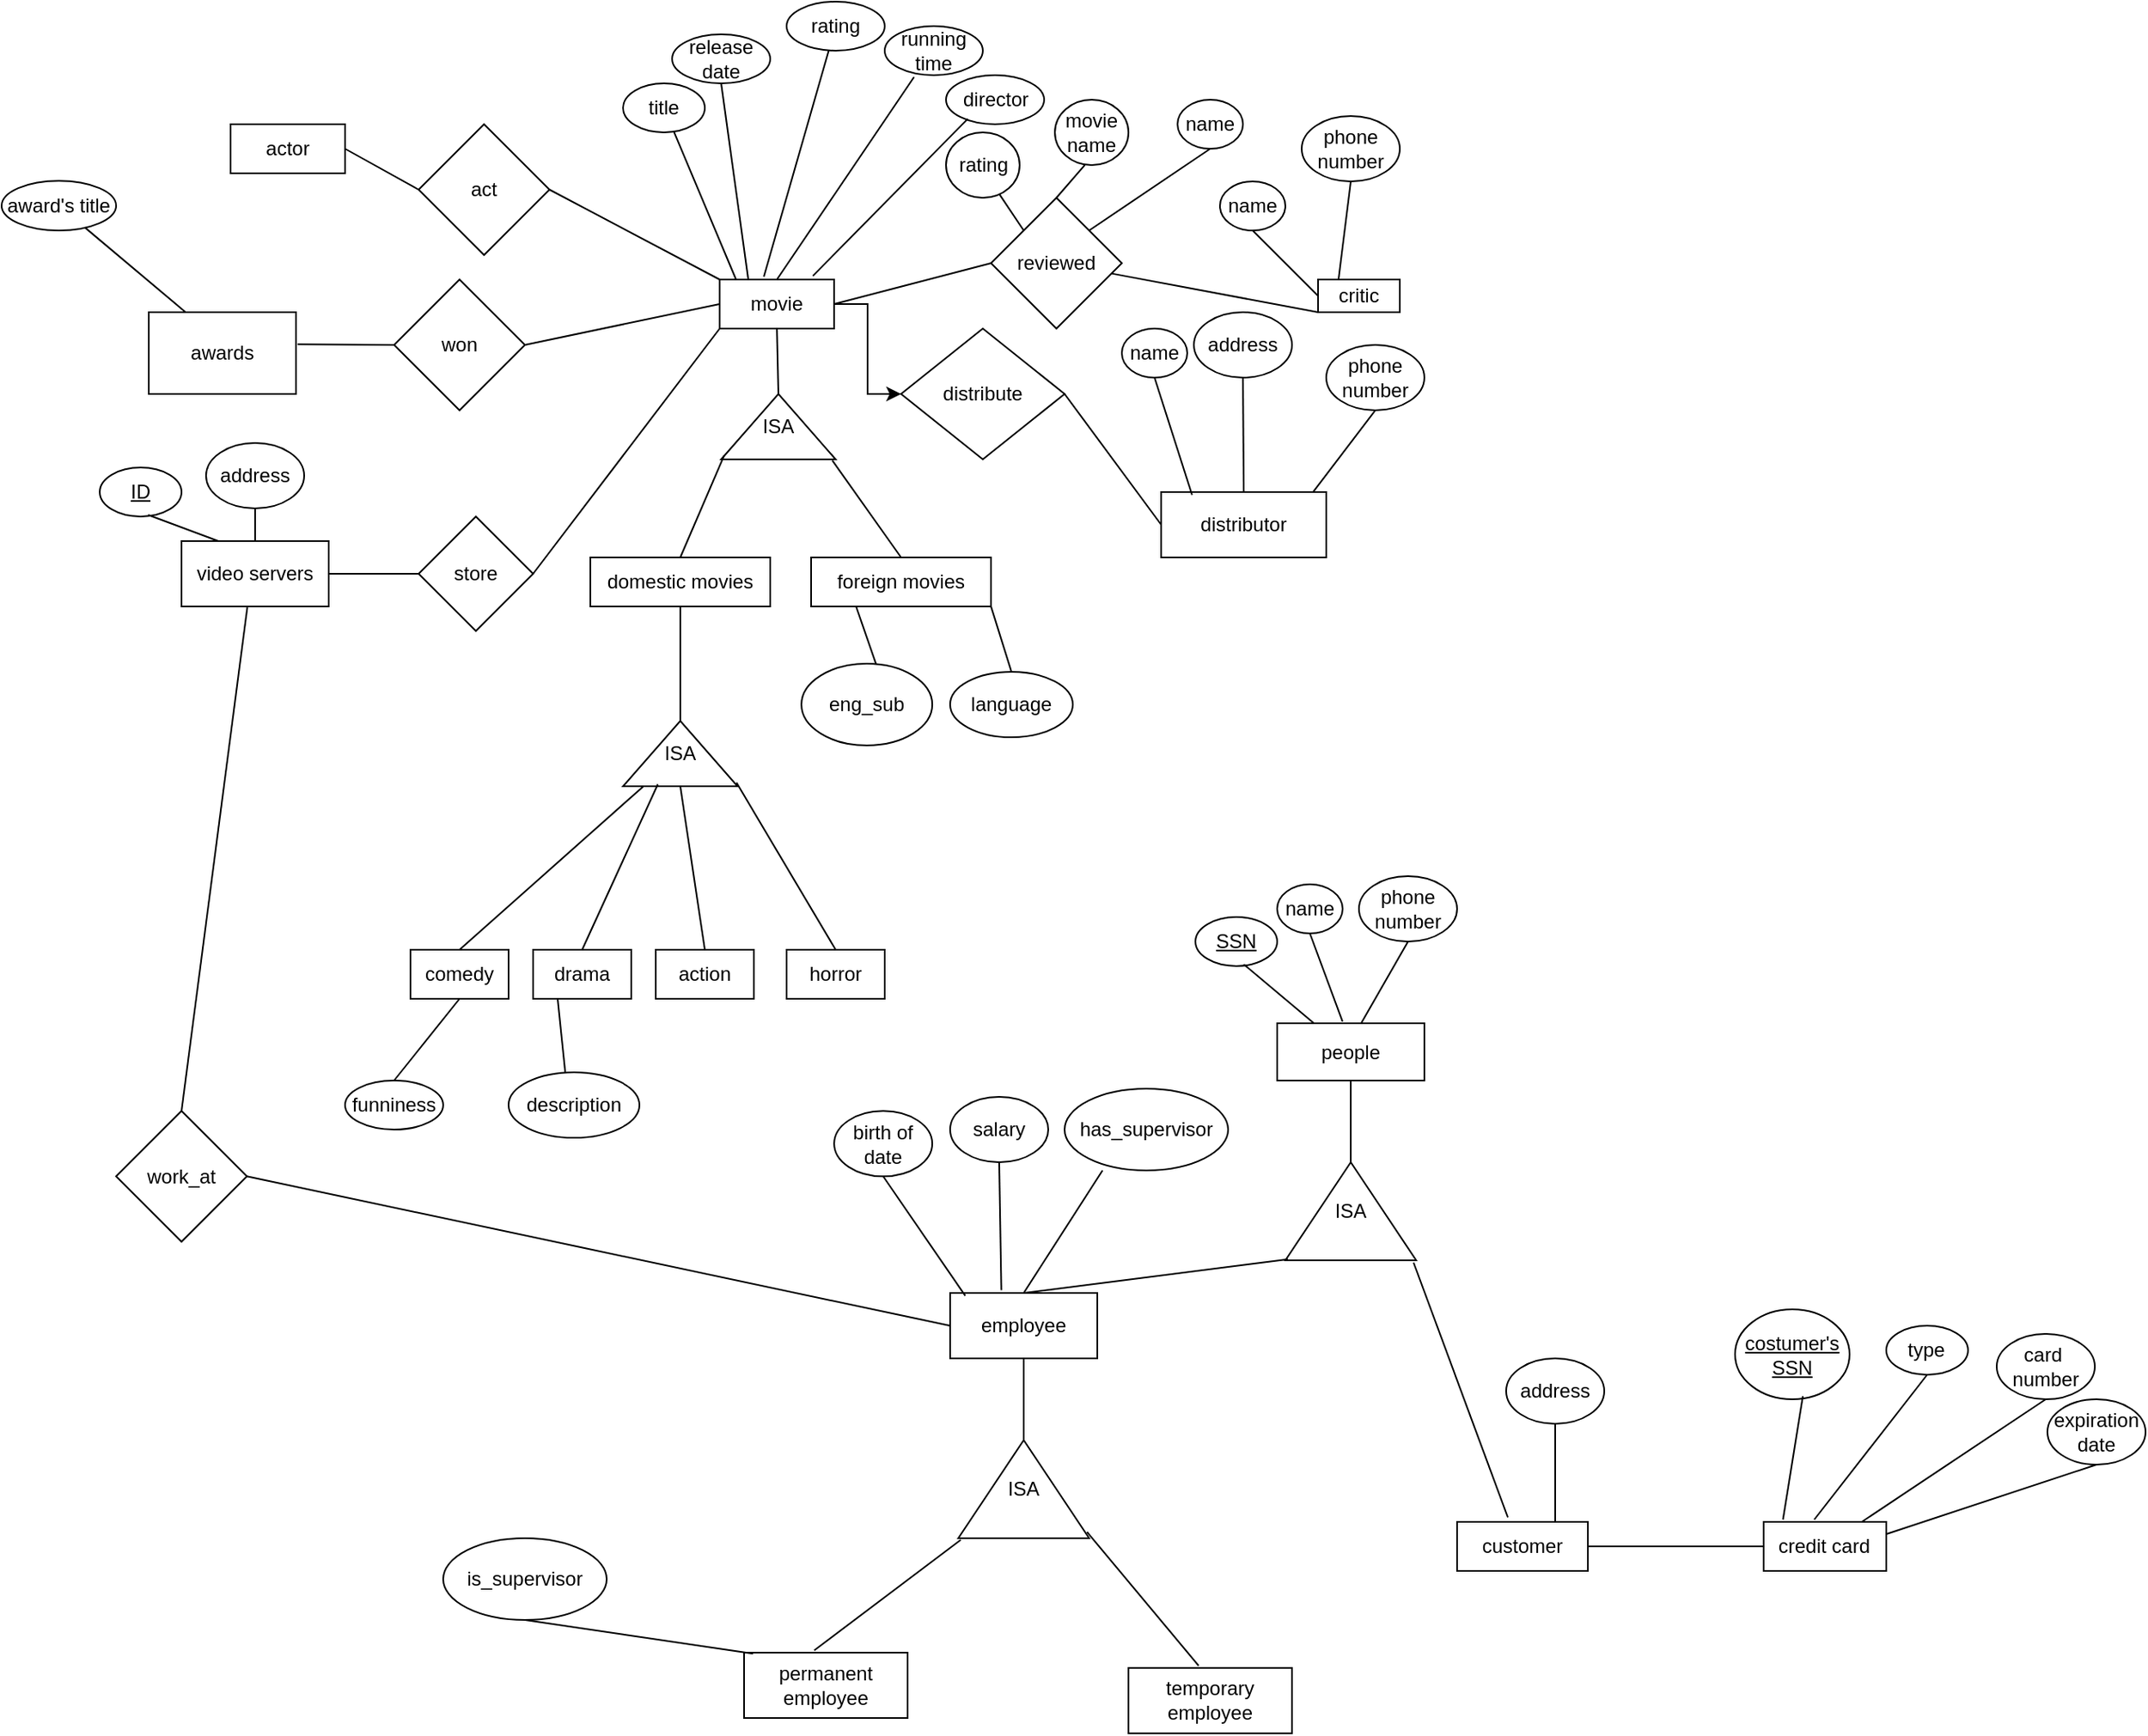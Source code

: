 <mxfile version="21.1.1" type="github">
  <diagram name="第1頁" id="P9BM3nfEhgbrT5ptWXJF">
    <mxGraphModel dx="1198" dy="601" grid="1" gridSize="10" guides="1" tooltips="1" connect="1" arrows="1" fold="1" page="1" pageScale="1" pageWidth="827" pageHeight="1169" math="0" shadow="0">
      <root>
        <mxCell id="0" />
        <mxCell id="1" parent="0" />
        <mxCell id="3KgX_dlSJIxUzlRzkm22-97" value="" style="edgeStyle=orthogonalEdgeStyle;rounded=0;orthogonalLoop=1;jettySize=auto;html=1;" parent="1" source="3KgX_dlSJIxUzlRzkm22-1" target="3KgX_dlSJIxUzlRzkm22-96" edge="1">
          <mxGeometry relative="1" as="geometry" />
        </mxCell>
        <mxCell id="3KgX_dlSJIxUzlRzkm22-1" value="movie" style="rounded=0;whiteSpace=wrap;html=1;" parent="1" vertex="1">
          <mxGeometry x="349.08" y="370" width="70" height="30" as="geometry" />
        </mxCell>
        <mxCell id="3KgX_dlSJIxUzlRzkm22-2" value="title" style="ellipse;whiteSpace=wrap;html=1;" parent="1" vertex="1">
          <mxGeometry x="290" y="250" width="50" height="30" as="geometry" />
        </mxCell>
        <mxCell id="3KgX_dlSJIxUzlRzkm22-4" value="" style="endArrow=none;html=1;rounded=0;exitX=0.143;exitY=0;exitDx=0;exitDy=0;exitPerimeter=0;" parent="1" source="3KgX_dlSJIxUzlRzkm22-1" target="3KgX_dlSJIxUzlRzkm22-2" edge="1">
          <mxGeometry width="50" height="50" relative="1" as="geometry">
            <mxPoint x="380" y="420" as="sourcePoint" />
            <mxPoint x="430" y="370" as="targetPoint" />
          </mxGeometry>
        </mxCell>
        <mxCell id="3KgX_dlSJIxUzlRzkm22-5" value="release date" style="ellipse;whiteSpace=wrap;html=1;" parent="1" vertex="1">
          <mxGeometry x="320" y="220" width="60" height="30" as="geometry" />
        </mxCell>
        <mxCell id="3KgX_dlSJIxUzlRzkm22-6" value="" style="endArrow=none;html=1;rounded=0;entryX=0.5;entryY=1;entryDx=0;entryDy=0;exitX=0.25;exitY=0;exitDx=0;exitDy=0;" parent="1" source="3KgX_dlSJIxUzlRzkm22-1" target="3KgX_dlSJIxUzlRzkm22-5" edge="1">
          <mxGeometry width="50" height="50" relative="1" as="geometry">
            <mxPoint x="370" y="360" as="sourcePoint" />
            <mxPoint x="326" y="328" as="targetPoint" />
          </mxGeometry>
        </mxCell>
        <mxCell id="3KgX_dlSJIxUzlRzkm22-7" value="rating" style="ellipse;whiteSpace=wrap;html=1;" parent="1" vertex="1">
          <mxGeometry x="390" y="200" width="60" height="30" as="geometry" />
        </mxCell>
        <mxCell id="3KgX_dlSJIxUzlRzkm22-8" value="" style="endArrow=none;html=1;rounded=0;exitX=0.386;exitY=-0.057;exitDx=0;exitDy=0;exitPerimeter=0;" parent="1" source="3KgX_dlSJIxUzlRzkm22-1" target="3KgX_dlSJIxUzlRzkm22-7" edge="1">
          <mxGeometry width="50" height="50" relative="1" as="geometry">
            <mxPoint x="378" y="380" as="sourcePoint" />
            <mxPoint x="370" y="310" as="targetPoint" />
          </mxGeometry>
        </mxCell>
        <mxCell id="3KgX_dlSJIxUzlRzkm22-9" value="running time" style="ellipse;whiteSpace=wrap;html=1;" parent="1" vertex="1">
          <mxGeometry x="450" y="215" width="60" height="30" as="geometry" />
        </mxCell>
        <mxCell id="3KgX_dlSJIxUzlRzkm22-10" value="" style="endArrow=none;html=1;rounded=0;entryX=0.299;entryY=1.038;entryDx=0;entryDy=0;entryPerimeter=0;exitX=0.5;exitY=0;exitDx=0;exitDy=0;" parent="1" source="3KgX_dlSJIxUzlRzkm22-1" target="3KgX_dlSJIxUzlRzkm22-9" edge="1">
          <mxGeometry width="50" height="50" relative="1" as="geometry">
            <mxPoint x="390" y="360" as="sourcePoint" />
            <mxPoint x="430" y="280" as="targetPoint" />
          </mxGeometry>
        </mxCell>
        <mxCell id="3KgX_dlSJIxUzlRzkm22-11" value="director" style="ellipse;whiteSpace=wrap;html=1;" parent="1" vertex="1">
          <mxGeometry x="487.5" y="245" width="60" height="30" as="geometry" />
        </mxCell>
        <mxCell id="3KgX_dlSJIxUzlRzkm22-12" value="" style="endArrow=none;html=1;rounded=0;entryX=0.222;entryY=0.889;entryDx=0;entryDy=0;entryPerimeter=0;exitX=0.814;exitY=-0.073;exitDx=0;exitDy=0;exitPerimeter=0;" parent="1" source="3KgX_dlSJIxUzlRzkm22-1" target="3KgX_dlSJIxUzlRzkm22-11" edge="1">
          <mxGeometry width="50" height="50" relative="1" as="geometry">
            <mxPoint x="380" y="330" as="sourcePoint" />
            <mxPoint x="430" y="280" as="targetPoint" />
          </mxGeometry>
        </mxCell>
        <mxCell id="3KgX_dlSJIxUzlRzkm22-13" value="ISA" style="triangle;whiteSpace=wrap;html=1;direction=north;" parent="1" vertex="1">
          <mxGeometry x="350" y="440" width="70" height="40" as="geometry" />
        </mxCell>
        <mxCell id="3KgX_dlSJIxUzlRzkm22-14" value="" style="endArrow=none;html=1;rounded=0;entryX=0.5;entryY=1;entryDx=0;entryDy=0;exitX=1;exitY=0.5;exitDx=0;exitDy=0;" parent="1" source="3KgX_dlSJIxUzlRzkm22-13" target="3KgX_dlSJIxUzlRzkm22-1" edge="1">
          <mxGeometry width="50" height="50" relative="1" as="geometry">
            <mxPoint x="380" y="480" as="sourcePoint" />
            <mxPoint x="430" y="430" as="targetPoint" />
          </mxGeometry>
        </mxCell>
        <mxCell id="3KgX_dlSJIxUzlRzkm22-15" value="" style="endArrow=none;html=1;rounded=0;entryX=0.055;entryY=0.025;entryDx=0;entryDy=0;entryPerimeter=0;exitX=0.5;exitY=0;exitDx=0;exitDy=0;" parent="1" source="3KgX_dlSJIxUzlRzkm22-17" target="3KgX_dlSJIxUzlRzkm22-13" edge="1">
          <mxGeometry width="50" height="50" relative="1" as="geometry">
            <mxPoint x="290" y="540" as="sourcePoint" />
            <mxPoint x="430" y="430" as="targetPoint" />
          </mxGeometry>
        </mxCell>
        <mxCell id="3KgX_dlSJIxUzlRzkm22-16" value="" style="endArrow=none;html=1;rounded=0;entryX=-0.017;entryY=0.971;entryDx=0;entryDy=0;entryPerimeter=0;exitX=0.5;exitY=0;exitDx=0;exitDy=0;" parent="1" source="3KgX_dlSJIxUzlRzkm22-18" target="3KgX_dlSJIxUzlRzkm22-13" edge="1">
          <mxGeometry width="50" height="50" relative="1" as="geometry">
            <mxPoint x="440" y="520" as="sourcePoint" />
            <mxPoint x="362" y="488" as="targetPoint" />
          </mxGeometry>
        </mxCell>
        <mxCell id="3KgX_dlSJIxUzlRzkm22-17" value="domestic&amp;nbsp;movies" style="rounded=0;whiteSpace=wrap;html=1;" parent="1" vertex="1">
          <mxGeometry x="270" y="540" width="110" height="30" as="geometry" />
        </mxCell>
        <mxCell id="3KgX_dlSJIxUzlRzkm22-18" value="foreign&amp;nbsp;movies" style="rounded=0;whiteSpace=wrap;html=1;" parent="1" vertex="1">
          <mxGeometry x="405" y="540" width="110" height="30" as="geometry" />
        </mxCell>
        <mxCell id="3KgX_dlSJIxUzlRzkm22-19" value="ISA" style="triangle;whiteSpace=wrap;html=1;direction=north;" parent="1" vertex="1">
          <mxGeometry x="290" y="640" width="70" height="40" as="geometry" />
        </mxCell>
        <mxCell id="3KgX_dlSJIxUzlRzkm22-20" value="" style="endArrow=none;html=1;rounded=0;entryX=0.5;entryY=1;entryDx=0;entryDy=0;exitX=1;exitY=0.5;exitDx=0;exitDy=0;" parent="1" source="3KgX_dlSJIxUzlRzkm22-19" target="3KgX_dlSJIxUzlRzkm22-17" edge="1">
          <mxGeometry width="50" height="50" relative="1" as="geometry">
            <mxPoint x="310" y="700" as="sourcePoint" />
            <mxPoint x="160" y="580" as="targetPoint" />
          </mxGeometry>
        </mxCell>
        <mxCell id="3KgX_dlSJIxUzlRzkm22-21" value="" style="endArrow=none;html=1;rounded=0;entryX=-0.005;entryY=0.175;entryDx=0;entryDy=0;entryPerimeter=0;exitX=0.5;exitY=0;exitDx=0;exitDy=0;" parent="1" source="3KgX_dlSJIxUzlRzkm22-22" target="3KgX_dlSJIxUzlRzkm22-19" edge="1">
          <mxGeometry width="50" height="50" relative="1" as="geometry">
            <mxPoint x="240" y="742" as="sourcePoint" />
            <mxPoint x="302" y="680" as="targetPoint" />
          </mxGeometry>
        </mxCell>
        <mxCell id="3KgX_dlSJIxUzlRzkm22-22" value="comedy" style="rounded=0;whiteSpace=wrap;html=1;" parent="1" vertex="1">
          <mxGeometry x="160" y="780" width="60" height="30" as="geometry" />
        </mxCell>
        <mxCell id="3KgX_dlSJIxUzlRzkm22-23" value="" style="endArrow=none;html=1;rounded=0;exitX=0.5;exitY=0;exitDx=0;exitDy=0;entryX=0.031;entryY=0.304;entryDx=0;entryDy=0;entryPerimeter=0;" parent="1" source="3KgX_dlSJIxUzlRzkm22-24" target="3KgX_dlSJIxUzlRzkm22-19" edge="1">
          <mxGeometry width="50" height="50" relative="1" as="geometry">
            <mxPoint x="315" y="772.32" as="sourcePoint" />
            <mxPoint x="290" y="710" as="targetPoint" />
          </mxGeometry>
        </mxCell>
        <mxCell id="3KgX_dlSJIxUzlRzkm22-24" value="drama" style="rounded=0;whiteSpace=wrap;html=1;" parent="1" vertex="1">
          <mxGeometry x="235" y="780" width="60" height="30" as="geometry" />
        </mxCell>
        <mxCell id="3KgX_dlSJIxUzlRzkm22-25" value="" style="endArrow=none;html=1;rounded=0;exitX=0.5;exitY=0;exitDx=0;exitDy=0;entryX=0;entryY=0.5;entryDx=0;entryDy=0;" parent="1" source="3KgX_dlSJIxUzlRzkm22-26" target="3KgX_dlSJIxUzlRzkm22-19" edge="1">
          <mxGeometry width="50" height="50" relative="1" as="geometry">
            <mxPoint x="325" y="782.32" as="sourcePoint" />
            <mxPoint x="301" y="689" as="targetPoint" />
          </mxGeometry>
        </mxCell>
        <mxCell id="3KgX_dlSJIxUzlRzkm22-26" value="action" style="rounded=0;whiteSpace=wrap;html=1;" parent="1" vertex="1">
          <mxGeometry x="310" y="780" width="60" height="30" as="geometry" />
        </mxCell>
        <mxCell id="3KgX_dlSJIxUzlRzkm22-27" value="" style="endArrow=none;html=1;rounded=0;exitX=0.5;exitY=0;exitDx=0;exitDy=0;entryX=0.055;entryY=0.991;entryDx=0;entryDy=0;entryPerimeter=0;" parent="1" source="3KgX_dlSJIxUzlRzkm22-28" target="3KgX_dlSJIxUzlRzkm22-19" edge="1">
          <mxGeometry width="50" height="50" relative="1" as="geometry">
            <mxPoint x="335" y="792.32" as="sourcePoint" />
            <mxPoint x="311" y="699" as="targetPoint" />
          </mxGeometry>
        </mxCell>
        <mxCell id="3KgX_dlSJIxUzlRzkm22-28" value="horror" style="rounded=0;whiteSpace=wrap;html=1;" parent="1" vertex="1">
          <mxGeometry x="390" y="780" width="60" height="30" as="geometry" />
        </mxCell>
        <mxCell id="3KgX_dlSJIxUzlRzkm22-31" value="funniness" style="ellipse;whiteSpace=wrap;html=1;" parent="1" vertex="1">
          <mxGeometry x="120" y="860" width="60" height="30" as="geometry" />
        </mxCell>
        <mxCell id="3KgX_dlSJIxUzlRzkm22-33" value="" style="endArrow=none;html=1;rounded=0;entryX=0.5;entryY=1;entryDx=0;entryDy=0;exitX=0.5;exitY=0;exitDx=0;exitDy=0;" parent="1" source="3KgX_dlSJIxUzlRzkm22-31" target="3KgX_dlSJIxUzlRzkm22-22" edge="1">
          <mxGeometry width="50" height="50" relative="1" as="geometry">
            <mxPoint x="380" y="760" as="sourcePoint" />
            <mxPoint x="430" y="710" as="targetPoint" />
          </mxGeometry>
        </mxCell>
        <mxCell id="3KgX_dlSJIxUzlRzkm22-34" value="description" style="ellipse;whiteSpace=wrap;html=1;" parent="1" vertex="1">
          <mxGeometry x="220" y="855" width="80" height="40" as="geometry" />
        </mxCell>
        <mxCell id="3KgX_dlSJIxUzlRzkm22-35" value="" style="endArrow=none;html=1;rounded=0;entryX=0.25;entryY=1;entryDx=0;entryDy=0;exitX=0.433;exitY=-0.001;exitDx=0;exitDy=0;exitPerimeter=0;" parent="1" source="3KgX_dlSJIxUzlRzkm22-34" target="3KgX_dlSJIxUzlRzkm22-24" edge="1">
          <mxGeometry width="50" height="50" relative="1" as="geometry">
            <mxPoint x="380" y="760" as="sourcePoint" />
            <mxPoint x="430" y="710" as="targetPoint" />
          </mxGeometry>
        </mxCell>
        <mxCell id="3KgX_dlSJIxUzlRzkm22-36" value="critic" style="rounded=0;whiteSpace=wrap;html=1;" parent="1" vertex="1">
          <mxGeometry x="715" y="370" width="50" height="20" as="geometry" />
        </mxCell>
        <mxCell id="3KgX_dlSJIxUzlRzkm22-37" value="name" style="ellipse;whiteSpace=wrap;html=1;" parent="1" vertex="1">
          <mxGeometry x="655" y="310" width="40" height="30" as="geometry" />
        </mxCell>
        <mxCell id="3KgX_dlSJIxUzlRzkm22-38" value="" style="endArrow=none;html=1;rounded=0;entryX=0.5;entryY=1;entryDx=0;entryDy=0;exitX=0;exitY=0.5;exitDx=0;exitDy=0;" parent="1" source="3KgX_dlSJIxUzlRzkm22-36" target="3KgX_dlSJIxUzlRzkm22-37" edge="1">
          <mxGeometry width="50" height="50" relative="1" as="geometry">
            <mxPoint x="495.0" y="390" as="sourcePoint" />
            <mxPoint x="545" y="340" as="targetPoint" />
          </mxGeometry>
        </mxCell>
        <mxCell id="3KgX_dlSJIxUzlRzkm22-39" value="phone number" style="ellipse;whiteSpace=wrap;html=1;" parent="1" vertex="1">
          <mxGeometry x="705" y="270" width="60" height="40" as="geometry" />
        </mxCell>
        <mxCell id="3KgX_dlSJIxUzlRzkm22-40" value="" style="endArrow=none;html=1;rounded=0;entryX=0.5;entryY=1;entryDx=0;entryDy=0;exitX=0.25;exitY=0;exitDx=0;exitDy=0;" parent="1" source="3KgX_dlSJIxUzlRzkm22-36" target="3KgX_dlSJIxUzlRzkm22-39" edge="1">
          <mxGeometry width="50" height="50" relative="1" as="geometry">
            <mxPoint x="765" y="350" as="sourcePoint" />
            <mxPoint x="595" y="310" as="targetPoint" />
          </mxGeometry>
        </mxCell>
        <mxCell id="3KgX_dlSJIxUzlRzkm22-41" value="customer" style="rounded=0;whiteSpace=wrap;html=1;" parent="1" vertex="1">
          <mxGeometry x="800" y="1130" width="80" height="30" as="geometry" />
        </mxCell>
        <mxCell id="3KgX_dlSJIxUzlRzkm22-42" value="&lt;u&gt;SSN&lt;/u&gt;" style="ellipse;whiteSpace=wrap;html=1;" parent="1" vertex="1">
          <mxGeometry x="640" y="760" width="50" height="30" as="geometry" />
        </mxCell>
        <mxCell id="3KgX_dlSJIxUzlRzkm22-44" value="" style="endArrow=none;html=1;rounded=0;entryX=0.592;entryY=0.966;entryDx=0;entryDy=0;entryPerimeter=0;exitX=0.25;exitY=0;exitDx=0;exitDy=0;" parent="1" source="3KgX_dlSJIxUzlRzkm22-63" target="3KgX_dlSJIxUzlRzkm22-42" edge="1">
          <mxGeometry width="50" height="50" relative="1" as="geometry">
            <mxPoint x="675.47" y="826.22" as="sourcePoint" />
            <mxPoint x="550" y="710" as="targetPoint" />
          </mxGeometry>
        </mxCell>
        <mxCell id="3KgX_dlSJIxUzlRzkm22-45" value="name" style="ellipse;whiteSpace=wrap;html=1;" parent="1" vertex="1">
          <mxGeometry x="690" y="740" width="40" height="30" as="geometry" />
        </mxCell>
        <mxCell id="3KgX_dlSJIxUzlRzkm22-46" value="" style="endArrow=none;html=1;rounded=0;entryX=0.5;entryY=1;entryDx=0;entryDy=0;exitX=0.444;exitY=-0.03;exitDx=0;exitDy=0;exitPerimeter=0;" parent="1" source="3KgX_dlSJIxUzlRzkm22-63" target="3KgX_dlSJIxUzlRzkm22-45" edge="1">
          <mxGeometry width="50" height="50" relative="1" as="geometry">
            <mxPoint x="840.0" y="830" as="sourcePoint" />
            <mxPoint x="720" y="745" as="targetPoint" />
          </mxGeometry>
        </mxCell>
        <mxCell id="3KgX_dlSJIxUzlRzkm22-47" value="phone number" style="ellipse;whiteSpace=wrap;html=1;" parent="1" vertex="1">
          <mxGeometry x="740" y="735" width="60" height="40" as="geometry" />
        </mxCell>
        <mxCell id="3KgX_dlSJIxUzlRzkm22-48" value="" style="endArrow=none;html=1;rounded=0;entryX=0.5;entryY=1;entryDx=0;entryDy=0;exitX=0.565;exitY=0.025;exitDx=0;exitDy=0;exitPerimeter=0;" parent="1" source="3KgX_dlSJIxUzlRzkm22-63" target="3KgX_dlSJIxUzlRzkm22-47" edge="1">
          <mxGeometry width="50" height="50" relative="1" as="geometry">
            <mxPoint x="821.36" y="829.49" as="sourcePoint" />
            <mxPoint x="780" y="690.51" as="targetPoint" />
          </mxGeometry>
        </mxCell>
        <mxCell id="3KgX_dlSJIxUzlRzkm22-49" value="address" style="ellipse;whiteSpace=wrap;html=1;" parent="1" vertex="1">
          <mxGeometry x="830" y="1030" width="60" height="40" as="geometry" />
        </mxCell>
        <mxCell id="3KgX_dlSJIxUzlRzkm22-50" value="" style="endArrow=none;html=1;rounded=0;entryX=0.5;entryY=1;entryDx=0;entryDy=0;exitX=0.75;exitY=0;exitDx=0;exitDy=0;" parent="1" source="3KgX_dlSJIxUzlRzkm22-41" target="3KgX_dlSJIxUzlRzkm22-49" edge="1">
          <mxGeometry width="50" height="50" relative="1" as="geometry">
            <mxPoint x="931" y="1139" as="sourcePoint" />
            <mxPoint x="890" y="1000" as="targetPoint" />
          </mxGeometry>
        </mxCell>
        <mxCell id="3KgX_dlSJIxUzlRzkm22-51" value="credit card" style="rounded=0;whiteSpace=wrap;html=1;" parent="1" vertex="1">
          <mxGeometry x="987.45" y="1130" width="75" height="30" as="geometry" />
        </mxCell>
        <mxCell id="3KgX_dlSJIxUzlRzkm22-52" style="edgeStyle=orthogonalEdgeStyle;rounded=0;orthogonalLoop=1;jettySize=auto;html=1;exitX=0.5;exitY=1;exitDx=0;exitDy=0;" parent="1" source="3KgX_dlSJIxUzlRzkm22-51" target="3KgX_dlSJIxUzlRzkm22-51" edge="1">
          <mxGeometry relative="1" as="geometry" />
        </mxCell>
        <mxCell id="3KgX_dlSJIxUzlRzkm22-53" value="" style="endArrow=none;html=1;rounded=0;entryX=1;entryY=0.5;entryDx=0;entryDy=0;exitX=0;exitY=0.5;exitDx=0;exitDy=0;" parent="1" source="3KgX_dlSJIxUzlRzkm22-51" target="3KgX_dlSJIxUzlRzkm22-41" edge="1">
          <mxGeometry width="50" height="50" relative="1" as="geometry">
            <mxPoint x="710" y="1010" as="sourcePoint" />
            <mxPoint x="760" y="960" as="targetPoint" />
          </mxGeometry>
        </mxCell>
        <mxCell id="3KgX_dlSJIxUzlRzkm22-54" value="&lt;u&gt;costumer&#39;s SSN&lt;/u&gt;" style="ellipse;whiteSpace=wrap;html=1;" parent="1" vertex="1">
          <mxGeometry x="970" y="1000" width="70" height="55" as="geometry" />
        </mxCell>
        <mxCell id="3KgX_dlSJIxUzlRzkm22-55" value="" style="endArrow=none;html=1;rounded=0;entryX=0.592;entryY=0.966;entryDx=0;entryDy=0;entryPerimeter=0;exitX=0.158;exitY=-0.046;exitDx=0;exitDy=0;exitPerimeter=0;" parent="1" source="3KgX_dlSJIxUzlRzkm22-51" target="3KgX_dlSJIxUzlRzkm22-54" edge="1">
          <mxGeometry width="50" height="50" relative="1" as="geometry">
            <mxPoint x="1046" y="1105" as="sourcePoint" />
            <mxPoint x="890" y="1005" as="targetPoint" />
          </mxGeometry>
        </mxCell>
        <mxCell id="3KgX_dlSJIxUzlRzkm22-56" value="type" style="ellipse;whiteSpace=wrap;html=1;" parent="1" vertex="1">
          <mxGeometry x="1062.45" y="1010" width="50" height="30" as="geometry" />
        </mxCell>
        <mxCell id="3KgX_dlSJIxUzlRzkm22-57" value="" style="endArrow=none;html=1;rounded=0;entryX=0.5;entryY=1;entryDx=0;entryDy=0;exitX=0.413;exitY=-0.046;exitDx=0;exitDy=0;exitPerimeter=0;" parent="1" source="3KgX_dlSJIxUzlRzkm22-51" target="3KgX_dlSJIxUzlRzkm22-56" edge="1">
          <mxGeometry width="50" height="50" relative="1" as="geometry">
            <mxPoint x="1040" y="1130" as="sourcePoint" />
            <mxPoint x="982.45" y="1017.76" as="targetPoint" />
          </mxGeometry>
        </mxCell>
        <mxCell id="3KgX_dlSJIxUzlRzkm22-58" value="card&amp;nbsp; number" style="ellipse;whiteSpace=wrap;html=1;" parent="1" vertex="1">
          <mxGeometry x="1130" y="1015" width="60" height="40" as="geometry" />
        </mxCell>
        <mxCell id="3KgX_dlSJIxUzlRzkm22-59" value="" style="endArrow=none;html=1;rounded=0;entryX=0.5;entryY=1;entryDx=0;entryDy=0;" parent="1" source="3KgX_dlSJIxUzlRzkm22-51" target="3KgX_dlSJIxUzlRzkm22-58" edge="1">
          <mxGeometry width="50" height="50" relative="1" as="geometry">
            <mxPoint x="1090" y="1130" as="sourcePoint" />
            <mxPoint x="1120" y="1000" as="targetPoint" />
          </mxGeometry>
        </mxCell>
        <mxCell id="3KgX_dlSJIxUzlRzkm22-60" value="expiration date" style="ellipse;whiteSpace=wrap;html=1;" parent="1" vertex="1">
          <mxGeometry x="1161" y="1055" width="60" height="40" as="geometry" />
        </mxCell>
        <mxCell id="3KgX_dlSJIxUzlRzkm22-61" value="" style="endArrow=none;html=1;rounded=0;entryX=0.5;entryY=1;entryDx=0;entryDy=0;exitX=1;exitY=0.25;exitDx=0;exitDy=0;" parent="1" source="3KgX_dlSJIxUzlRzkm22-51" target="3KgX_dlSJIxUzlRzkm22-60" edge="1">
          <mxGeometry width="50" height="50" relative="1" as="geometry">
            <mxPoint x="1080" y="1165" as="sourcePoint" />
            <mxPoint x="1151" y="1035" as="targetPoint" />
          </mxGeometry>
        </mxCell>
        <mxCell id="3KgX_dlSJIxUzlRzkm22-62" value="employee" style="rounded=0;whiteSpace=wrap;html=1;" parent="1" vertex="1">
          <mxGeometry x="490" y="990" width="90" height="40" as="geometry" />
        </mxCell>
        <mxCell id="3KgX_dlSJIxUzlRzkm22-63" value="people" style="rounded=0;whiteSpace=wrap;html=1;" parent="1" vertex="1">
          <mxGeometry x="690" y="825" width="90" height="35" as="geometry" />
        </mxCell>
        <mxCell id="3KgX_dlSJIxUzlRzkm22-64" value="" style="endArrow=none;html=1;rounded=0;entryX=0.5;entryY=1;entryDx=0;entryDy=0;" parent="1" source="3KgX_dlSJIxUzlRzkm22-65" target="3KgX_dlSJIxUzlRzkm22-63" edge="1">
          <mxGeometry width="50" height="50" relative="1" as="geometry">
            <mxPoint x="715" y="950" as="sourcePoint" />
            <mxPoint x="480" y="850" as="targetPoint" />
          </mxGeometry>
        </mxCell>
        <mxCell id="3KgX_dlSJIxUzlRzkm22-66" value="" style="endArrow=none;html=1;rounded=0;entryX=0.5;entryY=1;entryDx=0;entryDy=0;" parent="1" target="3KgX_dlSJIxUzlRzkm22-65" edge="1">
          <mxGeometry width="50" height="50" relative="1" as="geometry">
            <mxPoint x="715" y="950" as="sourcePoint" />
            <mxPoint x="715" y="893" as="targetPoint" />
          </mxGeometry>
        </mxCell>
        <mxCell id="3KgX_dlSJIxUzlRzkm22-65" value="ISA" style="triangle;whiteSpace=wrap;html=1;direction=north;" parent="1" vertex="1">
          <mxGeometry x="695" y="910" width="80" height="60" as="geometry" />
        </mxCell>
        <mxCell id="3KgX_dlSJIxUzlRzkm22-67" value="" style="endArrow=none;html=1;rounded=0;entryX=-0.023;entryY=0.98;entryDx=0;entryDy=0;entryPerimeter=0;exitX=0.388;exitY=-0.092;exitDx=0;exitDy=0;exitPerimeter=0;" parent="1" source="3KgX_dlSJIxUzlRzkm22-41" target="3KgX_dlSJIxUzlRzkm22-65" edge="1">
          <mxGeometry width="50" height="50" relative="1" as="geometry">
            <mxPoint x="430" y="900" as="sourcePoint" />
            <mxPoint x="480" y="850" as="targetPoint" />
          </mxGeometry>
        </mxCell>
        <mxCell id="3KgX_dlSJIxUzlRzkm22-68" value="" style="endArrow=none;html=1;rounded=0;entryX=0.011;entryY=0.019;entryDx=0;entryDy=0;entryPerimeter=0;exitX=0.5;exitY=0;exitDx=0;exitDy=0;" parent="1" source="3KgX_dlSJIxUzlRzkm22-62" target="3KgX_dlSJIxUzlRzkm22-65" edge="1">
          <mxGeometry width="50" height="50" relative="1" as="geometry">
            <mxPoint x="430" y="900" as="sourcePoint" />
            <mxPoint x="480" y="850" as="targetPoint" />
          </mxGeometry>
        </mxCell>
        <mxCell id="3KgX_dlSJIxUzlRzkm22-69" value="birth of date" style="ellipse;whiteSpace=wrap;html=1;" parent="1" vertex="1">
          <mxGeometry x="419.08" y="878.64" width="60" height="40" as="geometry" />
        </mxCell>
        <mxCell id="3KgX_dlSJIxUzlRzkm22-70" value="" style="endArrow=none;html=1;rounded=0;entryX=0.5;entryY=1;entryDx=0;entryDy=0;exitX=0.103;exitY=0.043;exitDx=0;exitDy=0;exitPerimeter=0;" parent="1" source="3KgX_dlSJIxUzlRzkm22-62" target="3KgX_dlSJIxUzlRzkm22-69" edge="1">
          <mxGeometry width="50" height="50" relative="1" as="geometry">
            <mxPoint x="500" y="1000" as="sourcePoint" />
            <mxPoint x="459.08" y="834.15" as="targetPoint" />
          </mxGeometry>
        </mxCell>
        <mxCell id="3KgX_dlSJIxUzlRzkm22-71" value="salary" style="ellipse;whiteSpace=wrap;html=1;" parent="1" vertex="1">
          <mxGeometry x="490.0" y="870" width="60" height="40" as="geometry" />
        </mxCell>
        <mxCell id="3KgX_dlSJIxUzlRzkm22-72" value="" style="endArrow=none;html=1;rounded=0;entryX=0.5;entryY=1;entryDx=0;entryDy=0;exitX=0.348;exitY=-0.043;exitDx=0;exitDy=0;exitPerimeter=0;" parent="1" source="3KgX_dlSJIxUzlRzkm22-62" target="3KgX_dlSJIxUzlRzkm22-71" edge="1">
          <mxGeometry width="50" height="50" relative="1" as="geometry">
            <mxPoint x="574.96" y="983.36" as="sourcePoint" />
            <mxPoint x="535.04" y="815.51" as="targetPoint" />
          </mxGeometry>
        </mxCell>
        <mxCell id="3KgX_dlSJIxUzlRzkm22-73" value="" style="endArrow=none;html=1;rounded=0;exitX=0.5;exitY=0;exitDx=0;exitDy=0;entryX=0.232;entryY=1;entryDx=0;entryDy=0;entryPerimeter=0;" parent="1" source="3KgX_dlSJIxUzlRzkm22-62" target="3KgX_dlSJIxUzlRzkm22-74" edge="1">
          <mxGeometry width="50" height="50" relative="1" as="geometry">
            <mxPoint x="710" y="980" as="sourcePoint" />
            <mxPoint x="580" y="910" as="targetPoint" />
          </mxGeometry>
        </mxCell>
        <mxCell id="3KgX_dlSJIxUzlRzkm22-74" value="has_supervisor" style="ellipse;whiteSpace=wrap;html=1;" parent="1" vertex="1">
          <mxGeometry x="560" y="865" width="100" height="50" as="geometry" />
        </mxCell>
        <mxCell id="3KgX_dlSJIxUzlRzkm22-75" value="" style="endArrow=none;html=1;rounded=0;entryX=0.5;entryY=1;entryDx=0;entryDy=0;exitX=1;exitY=0.5;exitDx=0;exitDy=0;" parent="1" source="3KgX_dlSJIxUzlRzkm22-76" target="3KgX_dlSJIxUzlRzkm22-62" edge="1">
          <mxGeometry width="50" height="50" relative="1" as="geometry">
            <mxPoint x="535" y="1090" as="sourcePoint" />
            <mxPoint x="760" y="1070" as="targetPoint" />
          </mxGeometry>
        </mxCell>
        <mxCell id="3KgX_dlSJIxUzlRzkm22-76" value="ISA" style="triangle;whiteSpace=wrap;html=1;direction=north;" parent="1" vertex="1">
          <mxGeometry x="495" y="1080" width="80" height="60" as="geometry" />
        </mxCell>
        <mxCell id="3KgX_dlSJIxUzlRzkm22-77" value="permanent employee" style="rounded=0;whiteSpace=wrap;html=1;" parent="1" vertex="1">
          <mxGeometry x="364" y="1210" width="100" height="40" as="geometry" />
        </mxCell>
        <mxCell id="3KgX_dlSJIxUzlRzkm22-78" value="" style="endArrow=none;html=1;rounded=0;entryX=-0.017;entryY=0.019;entryDx=0;entryDy=0;entryPerimeter=0;exitX=0.429;exitY=-0.034;exitDx=0;exitDy=0;exitPerimeter=0;" parent="1" source="3KgX_dlSJIxUzlRzkm22-77" target="3KgX_dlSJIxUzlRzkm22-76" edge="1">
          <mxGeometry width="50" height="50" relative="1" as="geometry">
            <mxPoint x="710" y="1110" as="sourcePoint" />
            <mxPoint x="760" y="1060" as="targetPoint" />
          </mxGeometry>
        </mxCell>
        <mxCell id="3KgX_dlSJIxUzlRzkm22-79" value="temporary employee" style="rounded=0;whiteSpace=wrap;html=1;" parent="1" vertex="1">
          <mxGeometry x="599.06" y="1219.36" width="100" height="40" as="geometry" />
        </mxCell>
        <mxCell id="3KgX_dlSJIxUzlRzkm22-80" value="" style="endArrow=none;html=1;rounded=0;entryX=0.063;entryY=0.984;entryDx=0;entryDy=0;entryPerimeter=0;exitX=0.429;exitY=-0.034;exitDx=0;exitDy=0;exitPerimeter=0;" parent="1" source="3KgX_dlSJIxUzlRzkm22-79" target="3KgX_dlSJIxUzlRzkm22-76" edge="1">
          <mxGeometry width="50" height="50" relative="1" as="geometry">
            <mxPoint x="945.06" y="1119.36" as="sourcePoint" />
            <mxPoint x="575.0" y="1130" as="targetPoint" />
          </mxGeometry>
        </mxCell>
        <mxCell id="3KgX_dlSJIxUzlRzkm22-81" value="reviewed" style="rhombus;whiteSpace=wrap;html=1;" parent="1" vertex="1">
          <mxGeometry x="515" y="320" width="80" height="80" as="geometry" />
        </mxCell>
        <mxCell id="3KgX_dlSJIxUzlRzkm22-82" value="" style="endArrow=none;html=1;rounded=0;entryX=1;entryY=0.5;entryDx=0;entryDy=0;exitX=0;exitY=0.5;exitDx=0;exitDy=0;" parent="1" source="3KgX_dlSJIxUzlRzkm22-81" target="3KgX_dlSJIxUzlRzkm22-1" edge="1">
          <mxGeometry width="50" height="50" relative="1" as="geometry">
            <mxPoint x="500" y="400" as="sourcePoint" />
            <mxPoint x="760" y="380" as="targetPoint" />
          </mxGeometry>
        </mxCell>
        <mxCell id="3KgX_dlSJIxUzlRzkm22-83" value="" style="endArrow=none;html=1;rounded=0;entryX=0;entryY=1;entryDx=0;entryDy=0;" parent="1" source="3KgX_dlSJIxUzlRzkm22-81" target="3KgX_dlSJIxUzlRzkm22-36" edge="1">
          <mxGeometry width="50" height="50" relative="1" as="geometry">
            <mxPoint x="710" y="430" as="sourcePoint" />
            <mxPoint x="760" y="380" as="targetPoint" />
          </mxGeometry>
        </mxCell>
        <mxCell id="3KgX_dlSJIxUzlRzkm22-84" value="won" style="rhombus;whiteSpace=wrap;html=1;" parent="1" vertex="1">
          <mxGeometry x="150" y="370" width="80" height="80" as="geometry" />
        </mxCell>
        <mxCell id="3KgX_dlSJIxUzlRzkm22-85" value="" style="endArrow=none;html=1;rounded=0;entryX=0;entryY=0.5;entryDx=0;entryDy=0;exitX=1;exitY=0.5;exitDx=0;exitDy=0;" parent="1" source="3KgX_dlSJIxUzlRzkm22-84" target="3KgX_dlSJIxUzlRzkm22-1" edge="1">
          <mxGeometry width="50" height="50" relative="1" as="geometry">
            <mxPoint x="300" y="430" as="sourcePoint" />
            <mxPoint x="350" y="380" as="targetPoint" />
          </mxGeometry>
        </mxCell>
        <mxCell id="3KgX_dlSJIxUzlRzkm22-86" value="awards" style="rounded=0;whiteSpace=wrap;html=1;" parent="1" vertex="1">
          <mxGeometry y="390" width="90" height="50" as="geometry" />
        </mxCell>
        <mxCell id="3KgX_dlSJIxUzlRzkm22-87" value="" style="endArrow=none;html=1;rounded=0;entryX=0;entryY=0.5;entryDx=0;entryDy=0;exitX=1.01;exitY=0.393;exitDx=0;exitDy=0;exitPerimeter=0;" parent="1" source="3KgX_dlSJIxUzlRzkm22-86" target="3KgX_dlSJIxUzlRzkm22-84" edge="1">
          <mxGeometry width="50" height="50" relative="1" as="geometry">
            <mxPoint x="300" y="430" as="sourcePoint" />
            <mxPoint x="350" y="380" as="targetPoint" />
          </mxGeometry>
        </mxCell>
        <mxCell id="3KgX_dlSJIxUzlRzkm22-88" value="award&#39;s title" style="ellipse;whiteSpace=wrap;html=1;" parent="1" vertex="1">
          <mxGeometry x="-90" y="309.65" width="70" height="30.35" as="geometry" />
        </mxCell>
        <mxCell id="3KgX_dlSJIxUzlRzkm22-89" value="" style="endArrow=none;html=1;rounded=0;exitX=0.25;exitY=0;exitDx=0;exitDy=0;" parent="1" source="3KgX_dlSJIxUzlRzkm22-86" target="3KgX_dlSJIxUzlRzkm22-88" edge="1">
          <mxGeometry width="50" height="50" relative="1" as="geometry">
            <mxPoint x="-11.83" y="390.0" as="sourcePoint" />
            <mxPoint x="70" y="370.35" as="targetPoint" />
          </mxGeometry>
        </mxCell>
        <mxCell id="3KgX_dlSJIxUzlRzkm22-90" value="video servers" style="rounded=0;whiteSpace=wrap;html=1;" parent="1" vertex="1">
          <mxGeometry x="20" y="530" width="90" height="40" as="geometry" />
        </mxCell>
        <mxCell id="3KgX_dlSJIxUzlRzkm22-91" value="&lt;u&gt;ID&lt;/u&gt;" style="ellipse;whiteSpace=wrap;html=1;" parent="1" vertex="1">
          <mxGeometry x="-30" y="485" width="50" height="30" as="geometry" />
        </mxCell>
        <mxCell id="3KgX_dlSJIxUzlRzkm22-92" value="" style="endArrow=none;html=1;rounded=0;entryX=0.592;entryY=0.966;entryDx=0;entryDy=0;entryPerimeter=0;exitX=0.25;exitY=0;exitDx=0;exitDy=0;" parent="1" source="3KgX_dlSJIxUzlRzkm22-90" target="3KgX_dlSJIxUzlRzkm22-91" edge="1">
          <mxGeometry width="50" height="50" relative="1" as="geometry">
            <mxPoint x="-187" y="760" as="sourcePoint" />
            <mxPoint x="-350" y="645" as="targetPoint" />
          </mxGeometry>
        </mxCell>
        <mxCell id="3KgX_dlSJIxUzlRzkm22-93" value="address" style="ellipse;whiteSpace=wrap;html=1;" parent="1" vertex="1">
          <mxGeometry x="35" y="470" width="60" height="40" as="geometry" />
        </mxCell>
        <mxCell id="3KgX_dlSJIxUzlRzkm22-94" value="" style="endArrow=none;html=1;rounded=0;entryX=0.5;entryY=1;entryDx=0;entryDy=0;" parent="1" source="3KgX_dlSJIxUzlRzkm22-90" target="3KgX_dlSJIxUzlRzkm22-93" edge="1">
          <mxGeometry width="50" height="50" relative="1" as="geometry">
            <mxPoint x="-135" y="705" as="sourcePoint" />
            <mxPoint x="-105" y="575" as="targetPoint" />
          </mxGeometry>
        </mxCell>
        <mxCell id="3KgX_dlSJIxUzlRzkm22-96" value="distribute" style="rhombus;whiteSpace=wrap;html=1;" parent="1" vertex="1">
          <mxGeometry x="460" y="400" width="100" height="80" as="geometry" />
        </mxCell>
        <mxCell id="3KgX_dlSJIxUzlRzkm22-98" value="distributor" style="rounded=0;whiteSpace=wrap;html=1;" parent="1" vertex="1">
          <mxGeometry x="619.06" y="500" width="100.94" height="40" as="geometry" />
        </mxCell>
        <mxCell id="3KgX_dlSJIxUzlRzkm22-99" value="" style="endArrow=none;html=1;rounded=0;entryX=0;entryY=0.5;entryDx=0;entryDy=0;exitX=1;exitY=0.5;exitDx=0;exitDy=0;" parent="1" source="3KgX_dlSJIxUzlRzkm22-96" target="3KgX_dlSJIxUzlRzkm22-98" edge="1">
          <mxGeometry width="50" height="50" relative="1" as="geometry">
            <mxPoint x="510" y="560" as="sourcePoint" />
            <mxPoint x="560" y="510" as="targetPoint" />
          </mxGeometry>
        </mxCell>
        <mxCell id="3KgX_dlSJIxUzlRzkm22-100" value="name" style="ellipse;whiteSpace=wrap;html=1;" parent="1" vertex="1">
          <mxGeometry x="595" y="400" width="40" height="30" as="geometry" />
        </mxCell>
        <mxCell id="3KgX_dlSJIxUzlRzkm22-101" value="" style="endArrow=none;html=1;rounded=0;entryX=0.5;entryY=1;entryDx=0;entryDy=0;exitX=0.187;exitY=0.043;exitDx=0;exitDy=0;exitPerimeter=0;" parent="1" source="3KgX_dlSJIxUzlRzkm22-98" target="3KgX_dlSJIxUzlRzkm22-100" edge="1">
          <mxGeometry width="50" height="50" relative="1" as="geometry">
            <mxPoint x="655" y="470" as="sourcePoint" />
            <mxPoint x="485" y="430" as="targetPoint" />
          </mxGeometry>
        </mxCell>
        <mxCell id="3KgX_dlSJIxUzlRzkm22-102" value="phone number" style="ellipse;whiteSpace=wrap;html=1;" parent="1" vertex="1">
          <mxGeometry x="720" y="410" width="60" height="40" as="geometry" />
        </mxCell>
        <mxCell id="3KgX_dlSJIxUzlRzkm22-103" value="" style="endArrow=none;html=1;rounded=0;entryX=0.5;entryY=1;entryDx=0;entryDy=0;exitX=0.918;exitY=0.009;exitDx=0;exitDy=0;exitPerimeter=0;" parent="1" source="3KgX_dlSJIxUzlRzkm22-98" target="3KgX_dlSJIxUzlRzkm22-102" edge="1">
          <mxGeometry width="50" height="50" relative="1" as="geometry">
            <mxPoint x="743" y="510" as="sourcePoint" />
            <mxPoint x="610" y="450" as="targetPoint" />
          </mxGeometry>
        </mxCell>
        <mxCell id="3KgX_dlSJIxUzlRzkm22-104" value="address" style="ellipse;whiteSpace=wrap;html=1;" parent="1" vertex="1">
          <mxGeometry x="639.06" y="390" width="60" height="40" as="geometry" />
        </mxCell>
        <mxCell id="3KgX_dlSJIxUzlRzkm22-105" value="" style="endArrow=none;html=1;rounded=0;entryX=0.5;entryY=1;entryDx=0;entryDy=0;exitX=0.5;exitY=0;exitDx=0;exitDy=0;" parent="1" source="3KgX_dlSJIxUzlRzkm22-98" target="3KgX_dlSJIxUzlRzkm22-104" edge="1">
          <mxGeometry width="50" height="50" relative="1" as="geometry">
            <mxPoint x="665.06" y="495" as="sourcePoint" />
            <mxPoint x="704.06" y="295" as="targetPoint" />
          </mxGeometry>
        </mxCell>
        <mxCell id="3KgX_dlSJIxUzlRzkm22-106" value="store" style="rhombus;whiteSpace=wrap;html=1;" parent="1" vertex="1">
          <mxGeometry x="165" y="515" width="70" height="70" as="geometry" />
        </mxCell>
        <mxCell id="3KgX_dlSJIxUzlRzkm22-107" value="" style="endArrow=none;html=1;rounded=0;entryX=1;entryY=0.5;entryDx=0;entryDy=0;exitX=0;exitY=0.5;exitDx=0;exitDy=0;" parent="1" source="3KgX_dlSJIxUzlRzkm22-106" target="3KgX_dlSJIxUzlRzkm22-90" edge="1">
          <mxGeometry width="50" height="50" relative="1" as="geometry">
            <mxPoint x="-70" y="840" as="sourcePoint" />
            <mxPoint x="300" y="790" as="targetPoint" />
          </mxGeometry>
        </mxCell>
        <mxCell id="3KgX_dlSJIxUzlRzkm22-108" value="" style="endArrow=none;html=1;rounded=0;entryX=1;entryY=0.5;entryDx=0;entryDy=0;exitX=0;exitY=1;exitDx=0;exitDy=0;" parent="1" source="3KgX_dlSJIxUzlRzkm22-1" target="3KgX_dlSJIxUzlRzkm22-106" edge="1">
          <mxGeometry width="50" height="50" relative="1" as="geometry">
            <mxPoint x="510" y="280" as="sourcePoint" />
            <mxPoint x="560" y="230" as="targetPoint" />
          </mxGeometry>
        </mxCell>
        <mxCell id="3KgX_dlSJIxUzlRzkm22-109" value="" style="endArrow=none;html=1;rounded=0;exitX=0.055;exitY=0.017;exitDx=0;exitDy=0;entryX=0.5;entryY=1;entryDx=0;entryDy=0;exitPerimeter=0;" parent="1" source="3KgX_dlSJIxUzlRzkm22-77" target="3KgX_dlSJIxUzlRzkm22-110" edge="1">
          <mxGeometry width="50" height="50" relative="1" as="geometry">
            <mxPoint x="170" y="1115" as="sourcePoint" />
            <mxPoint x="215" y="1035" as="targetPoint" />
          </mxGeometry>
        </mxCell>
        <mxCell id="3KgX_dlSJIxUzlRzkm22-110" value="is_supervisor" style="ellipse;whiteSpace=wrap;html=1;" parent="1" vertex="1">
          <mxGeometry x="180" y="1140" width="100" height="50" as="geometry" />
        </mxCell>
        <mxCell id="3KgX_dlSJIxUzlRzkm22-111" value="work_at" style="rhombus;whiteSpace=wrap;html=1;" parent="1" vertex="1">
          <mxGeometry x="-20" y="878.64" width="80" height="80" as="geometry" />
        </mxCell>
        <mxCell id="3KgX_dlSJIxUzlRzkm22-112" value="" style="endArrow=none;html=1;rounded=0;entryX=0;entryY=0.5;entryDx=0;entryDy=0;exitX=1;exitY=0.5;exitDx=0;exitDy=0;" parent="1" source="3KgX_dlSJIxUzlRzkm22-111" target="3KgX_dlSJIxUzlRzkm22-62" edge="1">
          <mxGeometry width="50" height="50" relative="1" as="geometry">
            <mxPoint x="90" y="1110" as="sourcePoint" />
            <mxPoint x="140" y="1060" as="targetPoint" />
          </mxGeometry>
        </mxCell>
        <mxCell id="3KgX_dlSJIxUzlRzkm22-113" value="" style="endArrow=none;html=1;rounded=0;entryX=0.447;entryY=1.013;entryDx=0;entryDy=0;entryPerimeter=0;exitX=0.5;exitY=0;exitDx=0;exitDy=0;" parent="1" source="3KgX_dlSJIxUzlRzkm22-111" target="3KgX_dlSJIxUzlRzkm22-90" edge="1">
          <mxGeometry width="50" height="50" relative="1" as="geometry">
            <mxPoint x="90" y="900" as="sourcePoint" />
            <mxPoint x="140" y="850" as="targetPoint" />
          </mxGeometry>
        </mxCell>
        <mxCell id="Vl0JpedN6f_kGkeYFLpg-2" value="" style="endArrow=none;html=1;rounded=0;entryX=0;entryY=0;entryDx=0;entryDy=0;exitX=1;exitY=0.5;exitDx=0;exitDy=0;" edge="1" parent="1" source="Vl0JpedN6f_kGkeYFLpg-3" target="3KgX_dlSJIxUzlRzkm22-1">
          <mxGeometry width="50" height="50" relative="1" as="geometry">
            <mxPoint x="240" y="330" as="sourcePoint" />
            <mxPoint x="300" y="340" as="targetPoint" />
          </mxGeometry>
        </mxCell>
        <mxCell id="Vl0JpedN6f_kGkeYFLpg-3" value="act" style="rhombus;whiteSpace=wrap;html=1;" vertex="1" parent="1">
          <mxGeometry x="165" y="275" width="80" height="80" as="geometry" />
        </mxCell>
        <mxCell id="Vl0JpedN6f_kGkeYFLpg-5" value="" style="endArrow=none;html=1;rounded=0;entryX=0;entryY=0.5;entryDx=0;entryDy=0;exitX=1;exitY=0.5;exitDx=0;exitDy=0;" edge="1" parent="1" source="Vl0JpedN6f_kGkeYFLpg-6" target="Vl0JpedN6f_kGkeYFLpg-3">
          <mxGeometry width="50" height="50" relative="1" as="geometry">
            <mxPoint x="100" y="300" as="sourcePoint" />
            <mxPoint x="130" y="340" as="targetPoint" />
          </mxGeometry>
        </mxCell>
        <mxCell id="Vl0JpedN6f_kGkeYFLpg-6" value="actor" style="rounded=0;whiteSpace=wrap;html=1;" vertex="1" parent="1">
          <mxGeometry x="50" y="275" width="70" height="30" as="geometry" />
        </mxCell>
        <mxCell id="Vl0JpedN6f_kGkeYFLpg-7" value="" style="endArrow=none;html=1;rounded=0;entryX=1;entryY=1;entryDx=0;entryDy=0;exitX=0.5;exitY=0;exitDx=0;exitDy=0;" edge="1" parent="1" source="Vl0JpedN6f_kGkeYFLpg-8" target="3KgX_dlSJIxUzlRzkm22-18">
          <mxGeometry width="50" height="50" relative="1" as="geometry">
            <mxPoint x="540" y="600" as="sourcePoint" />
            <mxPoint x="380" y="500" as="targetPoint" />
          </mxGeometry>
        </mxCell>
        <mxCell id="Vl0JpedN6f_kGkeYFLpg-8" value="language" style="ellipse;whiteSpace=wrap;html=1;" vertex="1" parent="1">
          <mxGeometry x="490" y="610" width="75" height="40" as="geometry" />
        </mxCell>
        <mxCell id="Vl0JpedN6f_kGkeYFLpg-9" value="" style="endArrow=none;html=1;rounded=0;entryX=0.25;entryY=1;entryDx=0;entryDy=0;exitX=0.57;exitY=0.003;exitDx=0;exitDy=0;exitPerimeter=0;" edge="1" parent="1" source="Vl0JpedN6f_kGkeYFLpg-10" target="3KgX_dlSJIxUzlRzkm22-18">
          <mxGeometry width="50" height="50" relative="1" as="geometry">
            <mxPoint x="433" y="610" as="sourcePoint" />
            <mxPoint x="380" y="500" as="targetPoint" />
          </mxGeometry>
        </mxCell>
        <mxCell id="Vl0JpedN6f_kGkeYFLpg-10" value="eng_sub" style="ellipse;whiteSpace=wrap;html=1;" vertex="1" parent="1">
          <mxGeometry x="399.08" y="605" width="80" height="50" as="geometry" />
        </mxCell>
        <mxCell id="Vl0JpedN6f_kGkeYFLpg-11" value="" style="endArrow=none;html=1;rounded=0;entryX=1;entryY=0;entryDx=0;entryDy=0;exitX=0.5;exitY=1;exitDx=0;exitDy=0;" edge="1" parent="1" source="Vl0JpedN6f_kGkeYFLpg-12" target="3KgX_dlSJIxUzlRzkm22-81">
          <mxGeometry width="50" height="50" relative="1" as="geometry">
            <mxPoint x="630" y="290" as="sourcePoint" />
            <mxPoint x="630" y="340" as="targetPoint" />
          </mxGeometry>
        </mxCell>
        <mxCell id="Vl0JpedN6f_kGkeYFLpg-12" value="name" style="ellipse;whiteSpace=wrap;html=1;" vertex="1" parent="1">
          <mxGeometry x="629.06" y="260" width="40" height="30" as="geometry" />
        </mxCell>
        <mxCell id="Vl0JpedN6f_kGkeYFLpg-15" value="" style="endArrow=none;html=1;rounded=0;entryX=0.5;entryY=0;entryDx=0;entryDy=0;exitX=0.407;exitY=0.998;exitDx=0;exitDy=0;exitPerimeter=0;" edge="1" parent="1" source="Vl0JpedN6f_kGkeYFLpg-16" target="3KgX_dlSJIxUzlRzkm22-81">
          <mxGeometry width="50" height="50" relative="1" as="geometry">
            <mxPoint x="610" y="260" as="sourcePoint" />
            <mxPoint x="630" y="340" as="targetPoint" />
          </mxGeometry>
        </mxCell>
        <mxCell id="Vl0JpedN6f_kGkeYFLpg-16" value="movie name" style="ellipse;whiteSpace=wrap;html=1;" vertex="1" parent="1">
          <mxGeometry x="554.06" y="260" width="45" height="40" as="geometry" />
        </mxCell>
        <mxCell id="Vl0JpedN6f_kGkeYFLpg-18" value="rating" style="ellipse;whiteSpace=wrap;html=1;" vertex="1" parent="1">
          <mxGeometry x="487.5" y="280" width="45" height="40" as="geometry" />
        </mxCell>
        <mxCell id="Vl0JpedN6f_kGkeYFLpg-19" value="" style="endArrow=none;html=1;rounded=0;entryX=0;entryY=0;entryDx=0;entryDy=0;exitX=0.725;exitY=0.945;exitDx=0;exitDy=0;exitPerimeter=0;" edge="1" parent="1" source="Vl0JpedN6f_kGkeYFLpg-18" target="3KgX_dlSJIxUzlRzkm22-81">
          <mxGeometry width="50" height="50" relative="1" as="geometry">
            <mxPoint x="490" y="300" as="sourcePoint" />
            <mxPoint x="540" y="250" as="targetPoint" />
          </mxGeometry>
        </mxCell>
      </root>
    </mxGraphModel>
  </diagram>
</mxfile>
